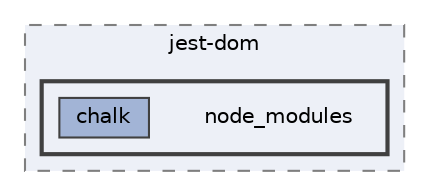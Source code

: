 digraph "pkiclassroomrescheduler/src/main/frontend/node_modules/@testing-library/jest-dom/node_modules"
{
 // LATEX_PDF_SIZE
  bgcolor="transparent";
  edge [fontname=Helvetica,fontsize=10,labelfontname=Helvetica,labelfontsize=10];
  node [fontname=Helvetica,fontsize=10,shape=box,height=0.2,width=0.4];
  compound=true
  subgraph clusterdir_110616f5be7cdc73edaf55a4dc2df97c {
    graph [ bgcolor="#edf0f7", pencolor="grey50", label="jest-dom", fontname=Helvetica,fontsize=10 style="filled,dashed", URL="dir_110616f5be7cdc73edaf55a4dc2df97c.html",tooltip=""]
  subgraph clusterdir_cefa3ed53346d3f6713c4b3e9778d95b {
    graph [ bgcolor="#edf0f7", pencolor="grey25", label="", fontname=Helvetica,fontsize=10 style="filled,bold", URL="dir_cefa3ed53346d3f6713c4b3e9778d95b.html",tooltip=""]
    dir_cefa3ed53346d3f6713c4b3e9778d95b [shape=plaintext, label="node_modules"];
  dir_08000c7a2e09884b7c9e42d9a951fef0 [label="chalk", fillcolor="#a2b4d6", color="grey25", style="filled", URL="dir_08000c7a2e09884b7c9e42d9a951fef0.html",tooltip=""];
  }
  }
}
